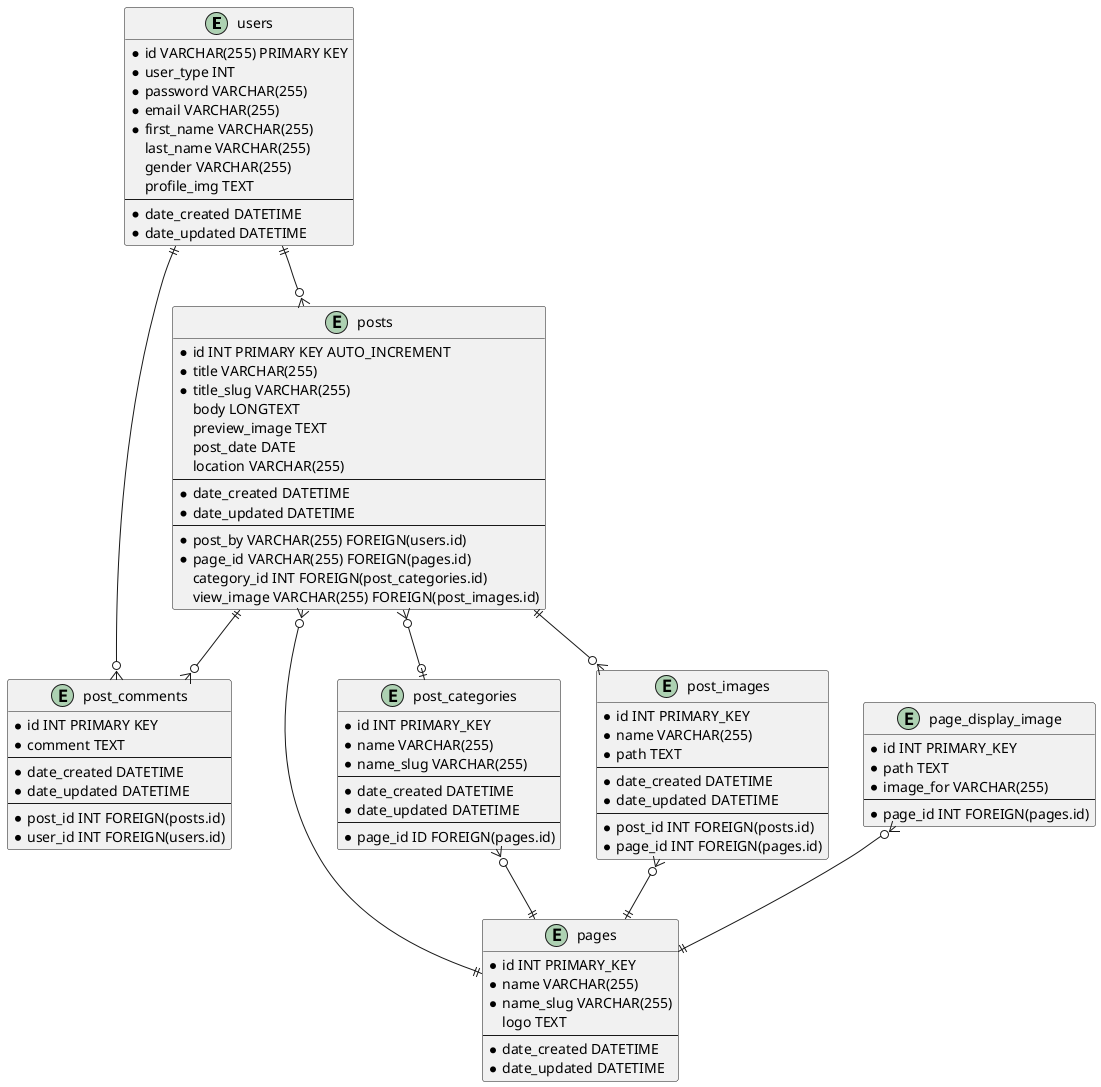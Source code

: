 @startuml

    entity users {
        *id VARCHAR(255) PRIMARY KEY
        *user_type INT
        *password VARCHAR(255)
        *email VARCHAR(255)
        *first_name VARCHAR(255)
        last_name VARCHAR(255)
        gender VARCHAR(255)
        profile_img TEXT
        --
        *date_created DATETIME
        *date_updated DATETIME
    }

    entity pages {
        *id INT PRIMARY_KEY
        *name VARCHAR(255)
        *name_slug VARCHAR(255)
        logo TEXT
        --
        *date_created DATETIME
        *date_updated DATETIME
    }
    
    entity posts {
        *id INT PRIMARY KEY AUTO_INCREMENT
        *title VARCHAR(255)
        *title_slug VARCHAR(255)
        body LONGTEXT
        preview_image TEXT
        post_date DATE
        location VARCHAR(255)
        --
        *date_created DATETIME
        *date_updated DATETIME
        --
        *post_by VARCHAR(255) FOREIGN(users.id)
        *page_id VARCHAR(255) FOREIGN(pages.id)
        category_id INT FOREIGN(post_categories.id)
        view_image VARCHAR(255) FOREIGN(post_images.id)
    }

    entity post_comments {
        *id INT PRIMARY KEY
        *comment TEXT
        --
        *date_created DATETIME
        *date_updated DATETIME
        --
        *post_id INT FOREIGN(posts.id)
        *user_id INT FOREIGN(users.id)
    }

    entity post_categories {
        *id INT PRIMARY_KEY
        *name VARCHAR(255)
        *name_slug VARCHAR(255)
        --
        *date_created DATETIME
        *date_updated DATETIME
        --
        *page_id ID FOREIGN(pages.id)
    }

    entity post_images {
        *id INT PRIMARY_KEY
        *name VARCHAR(255)
        *path TEXT
        --
        *date_created DATETIME
        *date_updated DATETIME
        --
        *post_id INT FOREIGN(posts.id)
        *page_id INT FOREIGN(pages.id)
    }

    entity page_display_image {
        *id INT PRIMARY_KEY
        *path TEXT
        *image_for VARCHAR(255)
        --
        *page_id INT FOREIGN(pages.id)
    }


    users ||--o{ posts
    users ||--o{ post_comments
    posts ||--o{ post_comments
    posts ||--o{ post_images
    posts }o--|| pages
    posts }o--o| post_categories
    page_display_image }o--|| pages
    post_categories }o--|| pages
    post_images }o--|| pages




@enduml